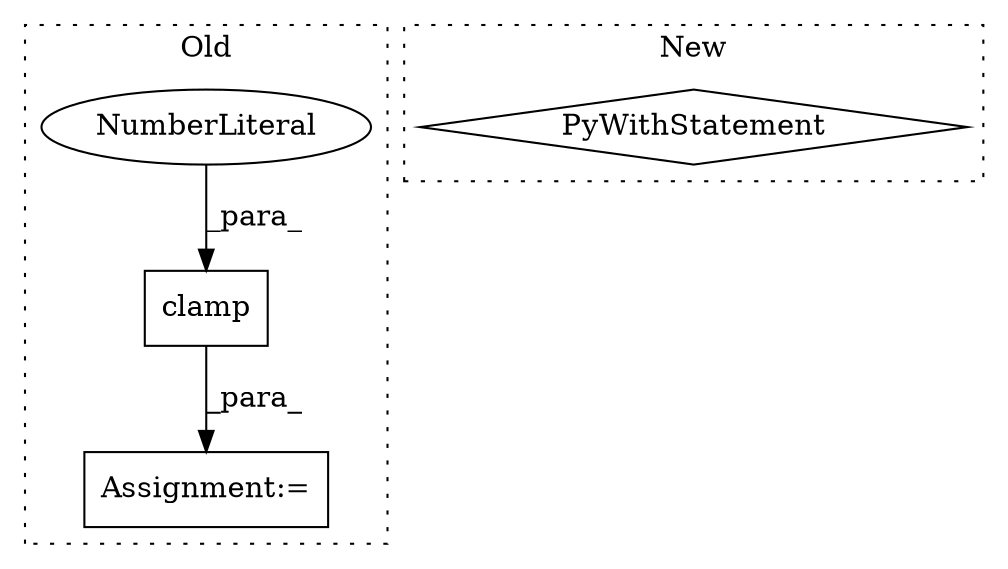 digraph G {
subgraph cluster0 {
1 [label="clamp" a="32" s="34374,34390" l="6,1" shape="box"];
3 [label="NumberLiteral" a="34" s="34380" l="1" shape="ellipse"];
4 [label="Assignment:=" a="7" s="34309" l="1" shape="box"];
label = "Old";
style="dotted";
}
subgraph cluster1 {
2 [label="PyWithStatement" a="104" s="22197,22247" l="10,2" shape="diamond"];
label = "New";
style="dotted";
}
1 -> 4 [label="_para_"];
3 -> 1 [label="_para_"];
}